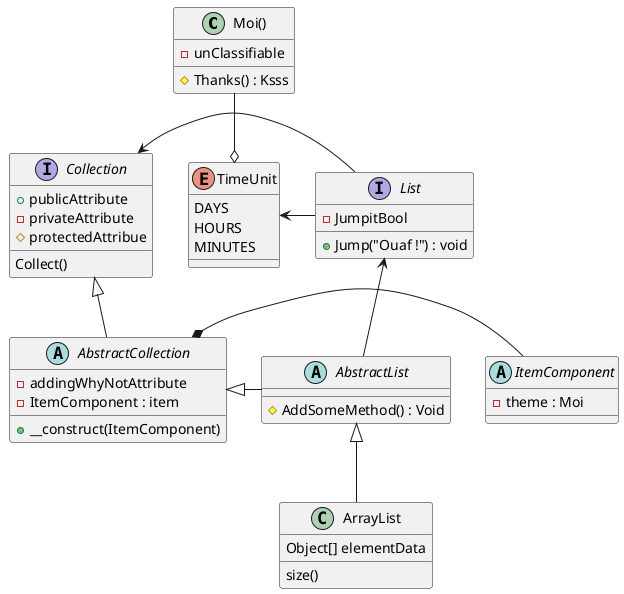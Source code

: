 @startuml
'https://plantuml.com/class-diagram

class Moi() {
    - unClassifiable
    # Thanks() : Ksss
}
'True ! ( Weak bonded with Time Unit )
"Moi()" -down-o TimeUnit
' These work too (any combination)
'Moi *-down-* TimeUnit
'Moi -down-+ TimeUnit
'Moi -down-# TimeUnit



abstract class AbstractList {
    # AddSomeMethod() : Void
}
abstract AbstractCollection {
    - addingWhyNotAttribute
    - ItemComponent : item
    + __construct(ItemComponent)
}
interface List {
    - JumpitBool
    + Jump("Ouaf !") : void
    }
interface Collection {
    + publicAttribute
    - privateAttribute
    # protectedAttribue
    Collect()
    }

abstract ItemComponent {
    - theme : Moi
}

' Bottom didn't work... (the rabbit)
AbstractCollection *-Right- ItemComponent

List <-- AbstractList
Collection <|-- AbstractCollection
Collection <- List
AbstractCollection <|- AbstractList
AbstractList <|-- ArrayList

class ArrayList {
Object[] elementData
size()
}
enum TimeUnit {
DAYS
HOURS
MINUTES
}

' nice jump !
TimeUnit <-right- List
@enduml